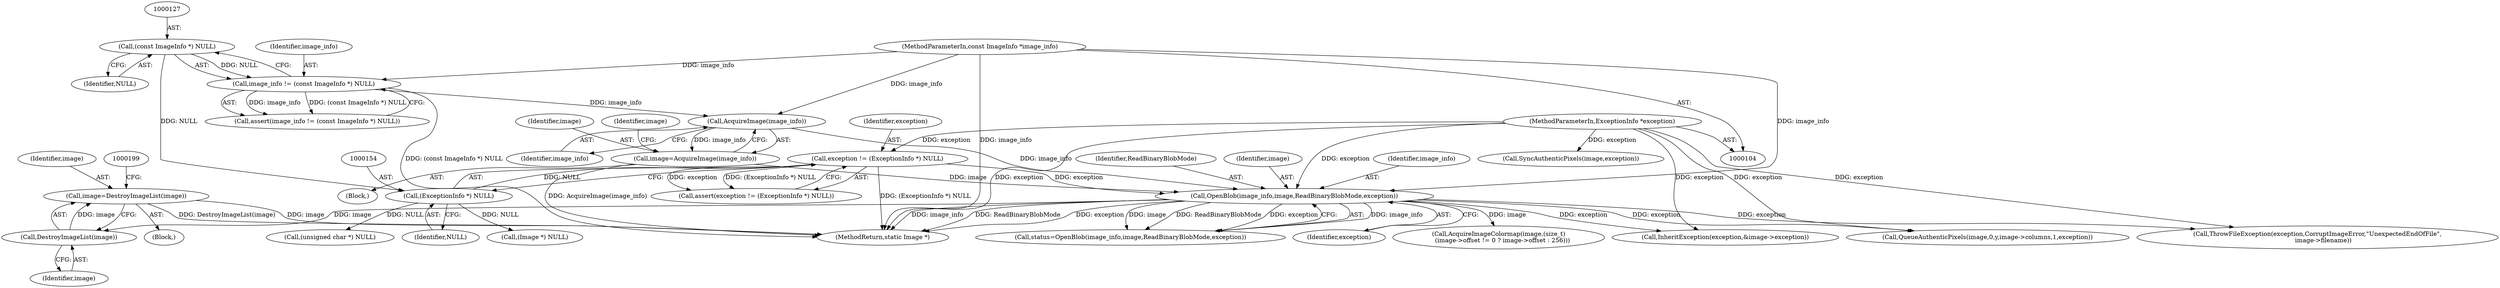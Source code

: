 digraph "0_ImageMagick_f6e9d0d9955e85bdd7540b251cd50d598dacc5e6_32@pointer" {
"1000193" [label="(Call,image=DestroyImageList(image))"];
"1000195" [label="(Call,DestroyImageList(image))"];
"1000183" [label="(Call,OpenBlob(image_info,image,ReadBinaryBlobMode,exception))"];
"1000164" [label="(Call,AcquireImage(image_info))"];
"1000124" [label="(Call,image_info != (const ImageInfo *) NULL)"];
"1000105" [label="(MethodParameterIn,const ImageInfo *image_info)"];
"1000126" [label="(Call,(const ImageInfo *) NULL)"];
"1000162" [label="(Call,image=AcquireImage(image_info))"];
"1000151" [label="(Call,exception != (ExceptionInfo *) NULL)"];
"1000106" [label="(MethodParameterIn,ExceptionInfo *exception)"];
"1000153" [label="(Call,(ExceptionInfo *) NULL)"];
"1000184" [label="(Identifier,image_info)"];
"1000283" [label="(Call,(unsigned char *) NULL)"];
"1000530" [label="(Call,QueueAuthenticPixels(image,0,y,image->columns,1,exception))"];
"1000125" [label="(Identifier,image_info)"];
"1000106" [label="(MethodParameterIn,ExceptionInfo *exception)"];
"1000170" [label="(Identifier,image)"];
"1000163" [label="(Identifier,image)"];
"1000151" [label="(Call,exception != (ExceptionInfo *) NULL)"];
"1000194" [label="(Identifier,image)"];
"1000196" [label="(Identifier,image)"];
"1000124" [label="(Call,image_info != (const ImageInfo *) NULL)"];
"1000651" [label="(Call,ThrowFileException(exception,CorruptImageError,\"UnexpectedEndOfFile\",\n      image->filename))"];
"1000193" [label="(Call,image=DestroyImageList(image))"];
"1000123" [label="(Call,assert(image_info != (const ImageInfo *) NULL))"];
"1000186" [label="(Identifier,ReadBinaryBlobMode)"];
"1000208" [label="(Call,AcquireImageColormap(image,(size_t)\n    (image->offset != 0 ? image->offset : 256)))"];
"1000495" [label="(Call,InheritException(exception,&image->exception))"];
"1000187" [label="(Identifier,exception)"];
"1000150" [label="(Call,assert(exception != (ExceptionInfo *) NULL))"];
"1000152" [label="(Identifier,exception)"];
"1000128" [label="(Identifier,NULL)"];
"1000165" [label="(Identifier,image_info)"];
"1000198" [label="(Call,(Image *) NULL)"];
"1000192" [label="(Block,)"];
"1000183" [label="(Call,OpenBlob(image_info,image,ReadBinaryBlobMode,exception))"];
"1000195" [label="(Call,DestroyImageList(image))"];
"1000107" [label="(Block,)"];
"1000665" [label="(MethodReturn,static Image *)"];
"1000185" [label="(Identifier,image)"];
"1000181" [label="(Call,status=OpenBlob(image_info,image,ReadBinaryBlobMode,exception))"];
"1000155" [label="(Identifier,NULL)"];
"1000164" [label="(Call,AcquireImage(image_info))"];
"1000162" [label="(Call,image=AcquireImage(image_info))"];
"1000126" [label="(Call,(const ImageInfo *) NULL)"];
"1000153" [label="(Call,(ExceptionInfo *) NULL)"];
"1000105" [label="(MethodParameterIn,const ImageInfo *image_info)"];
"1000632" [label="(Call,SyncAuthenticPixels(image,exception))"];
"1000193" -> "1000192"  [label="AST: "];
"1000193" -> "1000195"  [label="CFG: "];
"1000194" -> "1000193"  [label="AST: "];
"1000195" -> "1000193"  [label="AST: "];
"1000199" -> "1000193"  [label="CFG: "];
"1000193" -> "1000665"  [label="DDG: image"];
"1000193" -> "1000665"  [label="DDG: DestroyImageList(image)"];
"1000195" -> "1000193"  [label="DDG: image"];
"1000195" -> "1000196"  [label="CFG: "];
"1000196" -> "1000195"  [label="AST: "];
"1000183" -> "1000195"  [label="DDG: image"];
"1000183" -> "1000181"  [label="AST: "];
"1000183" -> "1000187"  [label="CFG: "];
"1000184" -> "1000183"  [label="AST: "];
"1000185" -> "1000183"  [label="AST: "];
"1000186" -> "1000183"  [label="AST: "];
"1000187" -> "1000183"  [label="AST: "];
"1000181" -> "1000183"  [label="CFG: "];
"1000183" -> "1000665"  [label="DDG: ReadBinaryBlobMode"];
"1000183" -> "1000665"  [label="DDG: exception"];
"1000183" -> "1000665"  [label="DDG: image_info"];
"1000183" -> "1000181"  [label="DDG: image_info"];
"1000183" -> "1000181"  [label="DDG: image"];
"1000183" -> "1000181"  [label="DDG: ReadBinaryBlobMode"];
"1000183" -> "1000181"  [label="DDG: exception"];
"1000164" -> "1000183"  [label="DDG: image_info"];
"1000105" -> "1000183"  [label="DDG: image_info"];
"1000162" -> "1000183"  [label="DDG: image"];
"1000151" -> "1000183"  [label="DDG: exception"];
"1000106" -> "1000183"  [label="DDG: exception"];
"1000183" -> "1000208"  [label="DDG: image"];
"1000183" -> "1000495"  [label="DDG: exception"];
"1000183" -> "1000530"  [label="DDG: exception"];
"1000183" -> "1000651"  [label="DDG: exception"];
"1000164" -> "1000162"  [label="AST: "];
"1000164" -> "1000165"  [label="CFG: "];
"1000165" -> "1000164"  [label="AST: "];
"1000162" -> "1000164"  [label="CFG: "];
"1000164" -> "1000162"  [label="DDG: image_info"];
"1000124" -> "1000164"  [label="DDG: image_info"];
"1000105" -> "1000164"  [label="DDG: image_info"];
"1000124" -> "1000123"  [label="AST: "];
"1000124" -> "1000126"  [label="CFG: "];
"1000125" -> "1000124"  [label="AST: "];
"1000126" -> "1000124"  [label="AST: "];
"1000123" -> "1000124"  [label="CFG: "];
"1000124" -> "1000665"  [label="DDG: (const ImageInfo *) NULL"];
"1000124" -> "1000123"  [label="DDG: image_info"];
"1000124" -> "1000123"  [label="DDG: (const ImageInfo *) NULL"];
"1000105" -> "1000124"  [label="DDG: image_info"];
"1000126" -> "1000124"  [label="DDG: NULL"];
"1000105" -> "1000104"  [label="AST: "];
"1000105" -> "1000665"  [label="DDG: image_info"];
"1000126" -> "1000128"  [label="CFG: "];
"1000127" -> "1000126"  [label="AST: "];
"1000128" -> "1000126"  [label="AST: "];
"1000126" -> "1000153"  [label="DDG: NULL"];
"1000162" -> "1000107"  [label="AST: "];
"1000163" -> "1000162"  [label="AST: "];
"1000170" -> "1000162"  [label="CFG: "];
"1000162" -> "1000665"  [label="DDG: AcquireImage(image_info)"];
"1000151" -> "1000150"  [label="AST: "];
"1000151" -> "1000153"  [label="CFG: "];
"1000152" -> "1000151"  [label="AST: "];
"1000153" -> "1000151"  [label="AST: "];
"1000150" -> "1000151"  [label="CFG: "];
"1000151" -> "1000665"  [label="DDG: (ExceptionInfo *) NULL"];
"1000151" -> "1000150"  [label="DDG: exception"];
"1000151" -> "1000150"  [label="DDG: (ExceptionInfo *) NULL"];
"1000106" -> "1000151"  [label="DDG: exception"];
"1000153" -> "1000151"  [label="DDG: NULL"];
"1000106" -> "1000104"  [label="AST: "];
"1000106" -> "1000665"  [label="DDG: exception"];
"1000106" -> "1000495"  [label="DDG: exception"];
"1000106" -> "1000530"  [label="DDG: exception"];
"1000106" -> "1000632"  [label="DDG: exception"];
"1000106" -> "1000651"  [label="DDG: exception"];
"1000153" -> "1000155"  [label="CFG: "];
"1000154" -> "1000153"  [label="AST: "];
"1000155" -> "1000153"  [label="AST: "];
"1000153" -> "1000198"  [label="DDG: NULL"];
"1000153" -> "1000283"  [label="DDG: NULL"];
}
